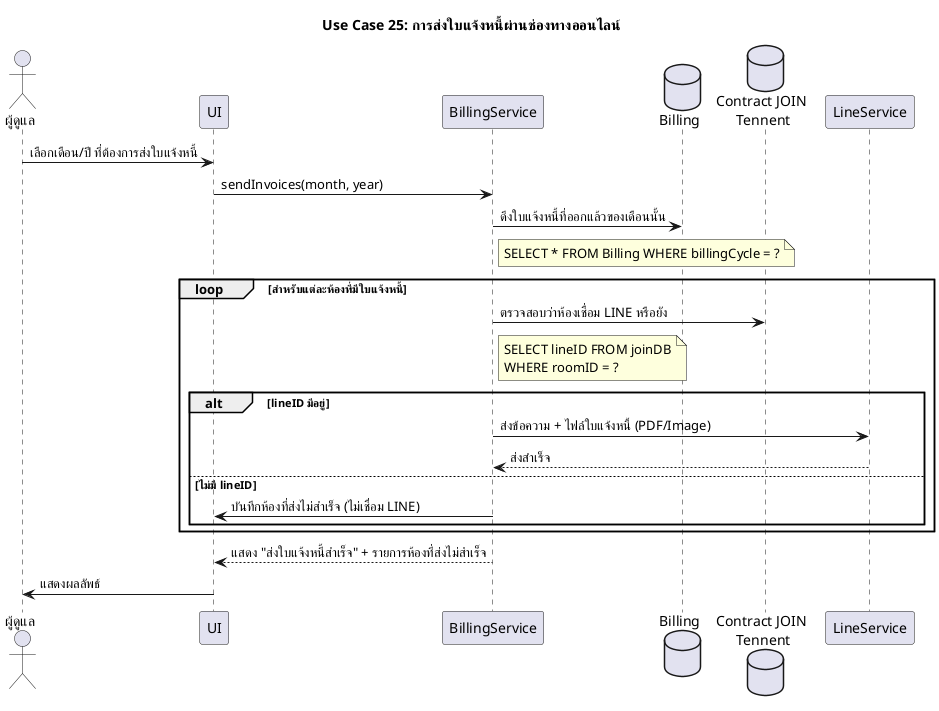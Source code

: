 @startuml Use Case 25: การส่งใบแจ้งหนี้ผ่านช่องทางออนไลน์
skinparam defaultFontName "TH Sarabun New"
title Use Case 25: การส่งใบแจ้งหนี้ผ่านช่องทางออนไลน์

actor "ผู้ดูแล" as Admin
participant "UI" as UI
participant "BillingService" as BillingSvc
database "Billing" as BillingDB
database "Contract JOIN \nTennent" as ContractDB
participant "LineService" as LineAPI

Admin -> UI : เลือกเดือน/ปี ที่ต้องการส่งใบแจ้งหนี้
UI -> BillingSvc : sendInvoices(month, year)

BillingSvc -> BillingDB : ดึงใบแจ้งหนี้ที่ออกแล้วของเดือนนั้น
note right of BillingSvc
SELECT * FROM Billing WHERE billingCycle = ?
end note

loop สำหรับแต่ละห้องที่มีใบแจ้งหนี้
    BillingSvc -> ContractDB : ตรวจสอบว่าห้องเชื่อม LINE หรือยัง
    note right of BillingSvc
    SELECT lineID FROM joinDB
    WHERE roomID = ? 
    end note

    alt lineID มีอยู่
        BillingSvc -> LineAPI : ส่งข้อความ + ไฟล์ใบแจ้งหนี้ (PDF/Image)
        LineAPI --> BillingSvc : ส่งสำเร็จ
    else ไม่มี lineID
        BillingSvc -> UI : บันทึกห้องที่ส่งไม่สำเร็จ (ไม่เชื่อม LINE)
    end
end

BillingSvc --> UI : แสดง "ส่งใบแจ้งหนี้สำเร็จ" + รายการห้องที่ส่งไม่สำเร็จ
UI -> Admin : แสดงผลลัพธ์
@enduml
